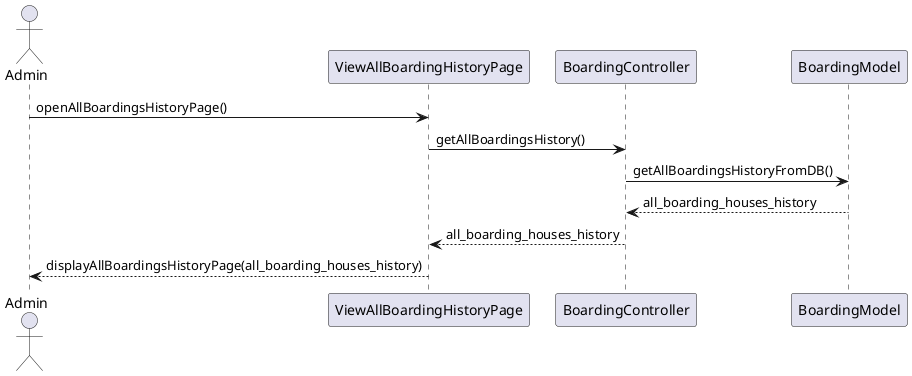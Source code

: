 @startuml
actor Admin as act
participant ViewAllBoardingHistoryPage as view
participant BoardingController as ctrl
participant BoardingModel as model

act -> view: openAllBoardingsHistoryPage()
view -> ctrl: getAllBoardingsHistory()
ctrl -> model: getAllBoardingsHistoryFromDB()
ctrl <-- model: all_boarding_houses_history
view <-- ctrl: all_boarding_houses_history
act <-- view: displayAllBoardingsHistoryPage(all_boarding_houses_history)

@enduml